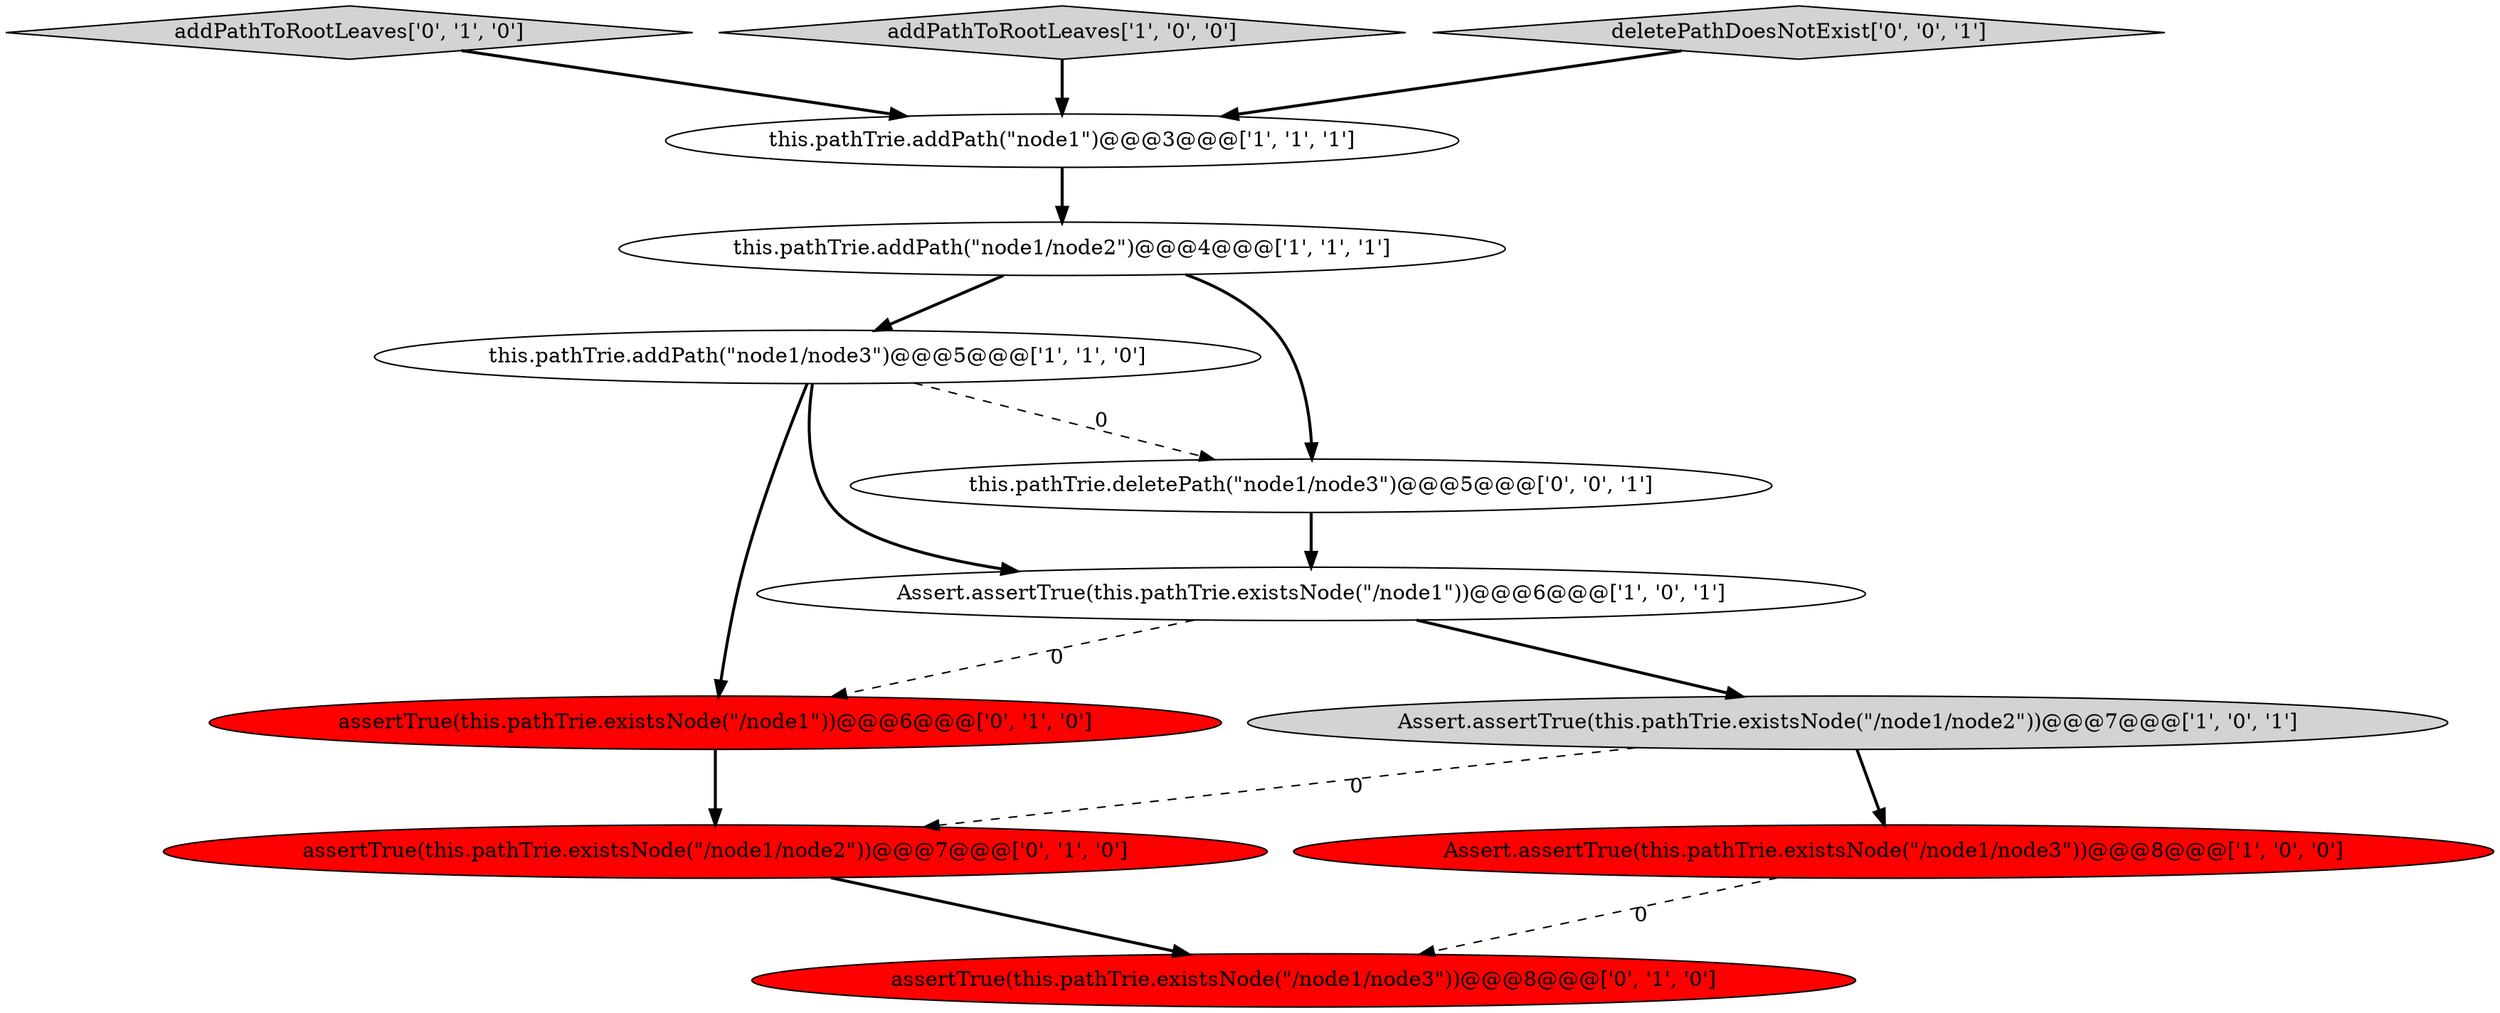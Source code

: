 digraph {
1 [style = filled, label = "this.pathTrie.addPath(\"node1/node2\")@@@4@@@['1', '1', '1']", fillcolor = white, shape = ellipse image = "AAA0AAABBB1BBB"];
5 [style = filled, label = "Assert.assertTrue(this.pathTrie.existsNode(\"/node1\"))@@@6@@@['1', '0', '1']", fillcolor = white, shape = ellipse image = "AAA0AAABBB1BBB"];
10 [style = filled, label = "addPathToRootLeaves['0', '1', '0']", fillcolor = lightgray, shape = diamond image = "AAA0AAABBB2BBB"];
0 [style = filled, label = "this.pathTrie.addPath(\"node1\")@@@3@@@['1', '1', '1']", fillcolor = white, shape = ellipse image = "AAA0AAABBB1BBB"];
7 [style = filled, label = "assertTrue(this.pathTrie.existsNode(\"/node1/node2\"))@@@7@@@['0', '1', '0']", fillcolor = red, shape = ellipse image = "AAA1AAABBB2BBB"];
9 [style = filled, label = "assertTrue(this.pathTrie.existsNode(\"/node1\"))@@@6@@@['0', '1', '0']", fillcolor = red, shape = ellipse image = "AAA1AAABBB2BBB"];
6 [style = filled, label = "this.pathTrie.addPath(\"node1/node3\")@@@5@@@['1', '1', '0']", fillcolor = white, shape = ellipse image = "AAA0AAABBB1BBB"];
2 [style = filled, label = "addPathToRootLeaves['1', '0', '0']", fillcolor = lightgray, shape = diamond image = "AAA0AAABBB1BBB"];
12 [style = filled, label = "deletePathDoesNotExist['0', '0', '1']", fillcolor = lightgray, shape = diamond image = "AAA0AAABBB3BBB"];
11 [style = filled, label = "this.pathTrie.deletePath(\"node1/node3\")@@@5@@@['0', '0', '1']", fillcolor = white, shape = ellipse image = "AAA0AAABBB3BBB"];
8 [style = filled, label = "assertTrue(this.pathTrie.existsNode(\"/node1/node3\"))@@@8@@@['0', '1', '0']", fillcolor = red, shape = ellipse image = "AAA1AAABBB2BBB"];
3 [style = filled, label = "Assert.assertTrue(this.pathTrie.existsNode(\"/node1/node2\"))@@@7@@@['1', '0', '1']", fillcolor = lightgray, shape = ellipse image = "AAA0AAABBB1BBB"];
4 [style = filled, label = "Assert.assertTrue(this.pathTrie.existsNode(\"/node1/node3\"))@@@8@@@['1', '0', '0']", fillcolor = red, shape = ellipse image = "AAA1AAABBB1BBB"];
5->3 [style = bold, label=""];
6->5 [style = bold, label=""];
11->5 [style = bold, label=""];
5->9 [style = dashed, label="0"];
2->0 [style = bold, label=""];
1->6 [style = bold, label=""];
6->9 [style = bold, label=""];
9->7 [style = bold, label=""];
7->8 [style = bold, label=""];
12->0 [style = bold, label=""];
3->4 [style = bold, label=""];
0->1 [style = bold, label=""];
3->7 [style = dashed, label="0"];
10->0 [style = bold, label=""];
1->11 [style = bold, label=""];
4->8 [style = dashed, label="0"];
6->11 [style = dashed, label="0"];
}
